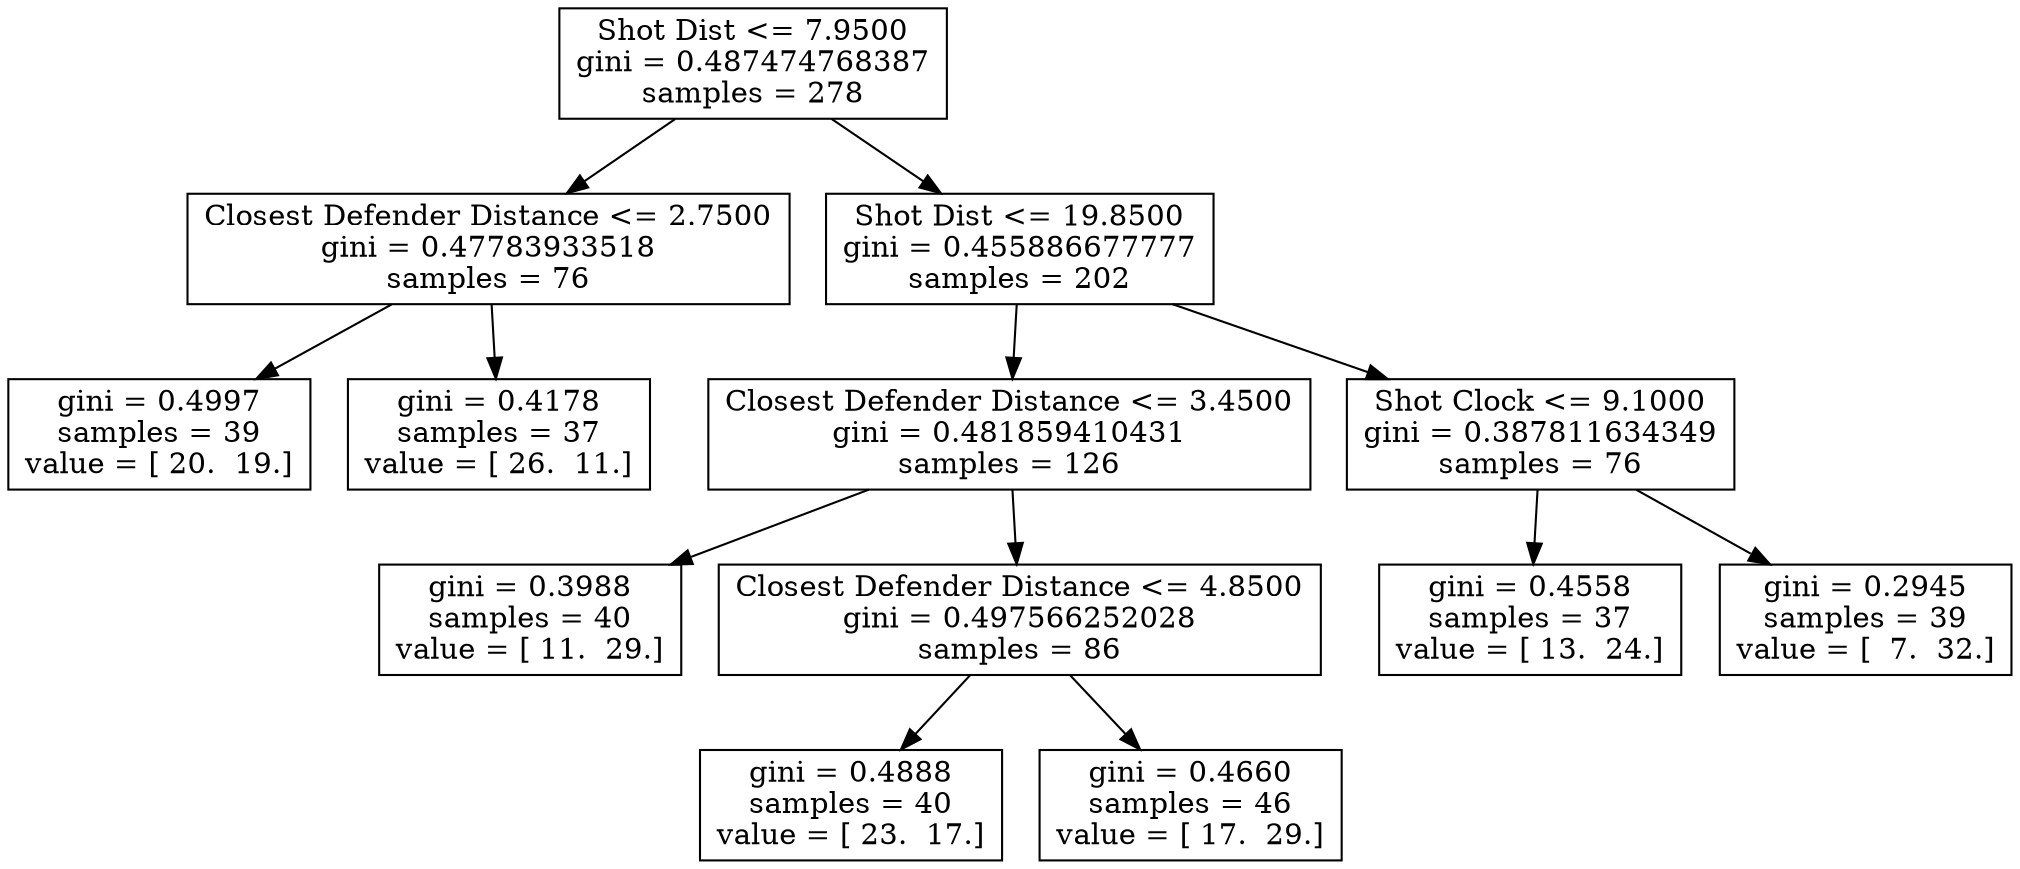 digraph Tree {
0 [label="Shot Dist <= 7.9500\ngini = 0.487474768387\nsamples = 278", shape="box"] ;
1 [label="Closest Defender Distance <= 2.7500\ngini = 0.47783933518\nsamples = 76", shape="box"] ;
0 -> 1 ;
2 [label="gini = 0.4997\nsamples = 39\nvalue = [ 20.  19.]", shape="box"] ;
1 -> 2 ;
3 [label="gini = 0.4178\nsamples = 37\nvalue = [ 26.  11.]", shape="box"] ;
1 -> 3 ;
4 [label="Shot Dist <= 19.8500\ngini = 0.455886677777\nsamples = 202", shape="box"] ;
0 -> 4 ;
5 [label="Closest Defender Distance <= 3.4500\ngini = 0.481859410431\nsamples = 126", shape="box"] ;
4 -> 5 ;
6 [label="gini = 0.3988\nsamples = 40\nvalue = [ 11.  29.]", shape="box"] ;
5 -> 6 ;
7 [label="Closest Defender Distance <= 4.8500\ngini = 0.497566252028\nsamples = 86", shape="box"] ;
5 -> 7 ;
8 [label="gini = 0.4888\nsamples = 40\nvalue = [ 23.  17.]", shape="box"] ;
7 -> 8 ;
9 [label="gini = 0.4660\nsamples = 46\nvalue = [ 17.  29.]", shape="box"] ;
7 -> 9 ;
10 [label="Shot Clock <= 9.1000\ngini = 0.387811634349\nsamples = 76", shape="box"] ;
4 -> 10 ;
11 [label="gini = 0.4558\nsamples = 37\nvalue = [ 13.  24.]", shape="box"] ;
10 -> 11 ;
12 [label="gini = 0.2945\nsamples = 39\nvalue = [  7.  32.]", shape="box"] ;
10 -> 12 ;
}